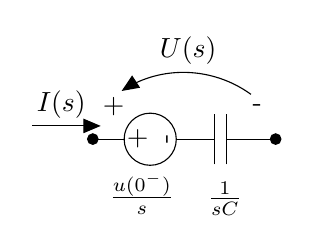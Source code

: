 \begin{tikzpicture}[y=-1cm]
\sf
\draw[arrows=-triangle 45,black] (4.423,4.272) +(-54:1.45) arc (-54:-123:1.45);
\draw[black] (3.996,3.669) circle (0.331cm);
\path (3.924,3.669) node[text=black,anchor=base,rotate=90.0] {+};
\path (4.287,3.664) node[text=black,anchor=base,rotate=90.0] {-};
\filldraw[black] (3.267,3.667) circle (0.067cm);
\filldraw[black] (5.589,3.667) circle (0.067cm);
\draw[black] (3.678,3.667) -- (3.3,3.667);
\draw[arrows=-triangle 45,black] (2.5,3.5) -- (3.367,3.5);
\path (3.533,3.344) node[text=black,anchor=base] {+};
\path (5.356,3.311) node[text=black,anchor=base] {-};
\path (4.478,2.633) node[text=black,anchor=base] {$U(s)$};
\path (3.889,4.5) node[text=black,anchor=base] {$\frac{u(0^-)}{s}$};
\path (4.944,4.511) node[text=black,anchor=base] {$\frac{1}{sC}$};
\path (2.867,3.322) node[text=black,anchor=base] {$I(s)$};
\draw (4.811,3.989) -- (4.811,3.353);
\draw (4.333,3.671) -- (4.811,3.671);
\draw (4.969,3.671) -- (5.604,3.671);
\draw (4.967,3.989) -- (4.967,3.353);

\end{tikzpicture}%

%% Configure (x)emacs for this file ...
%% Local Variables:
%% mode: latex
%% End: